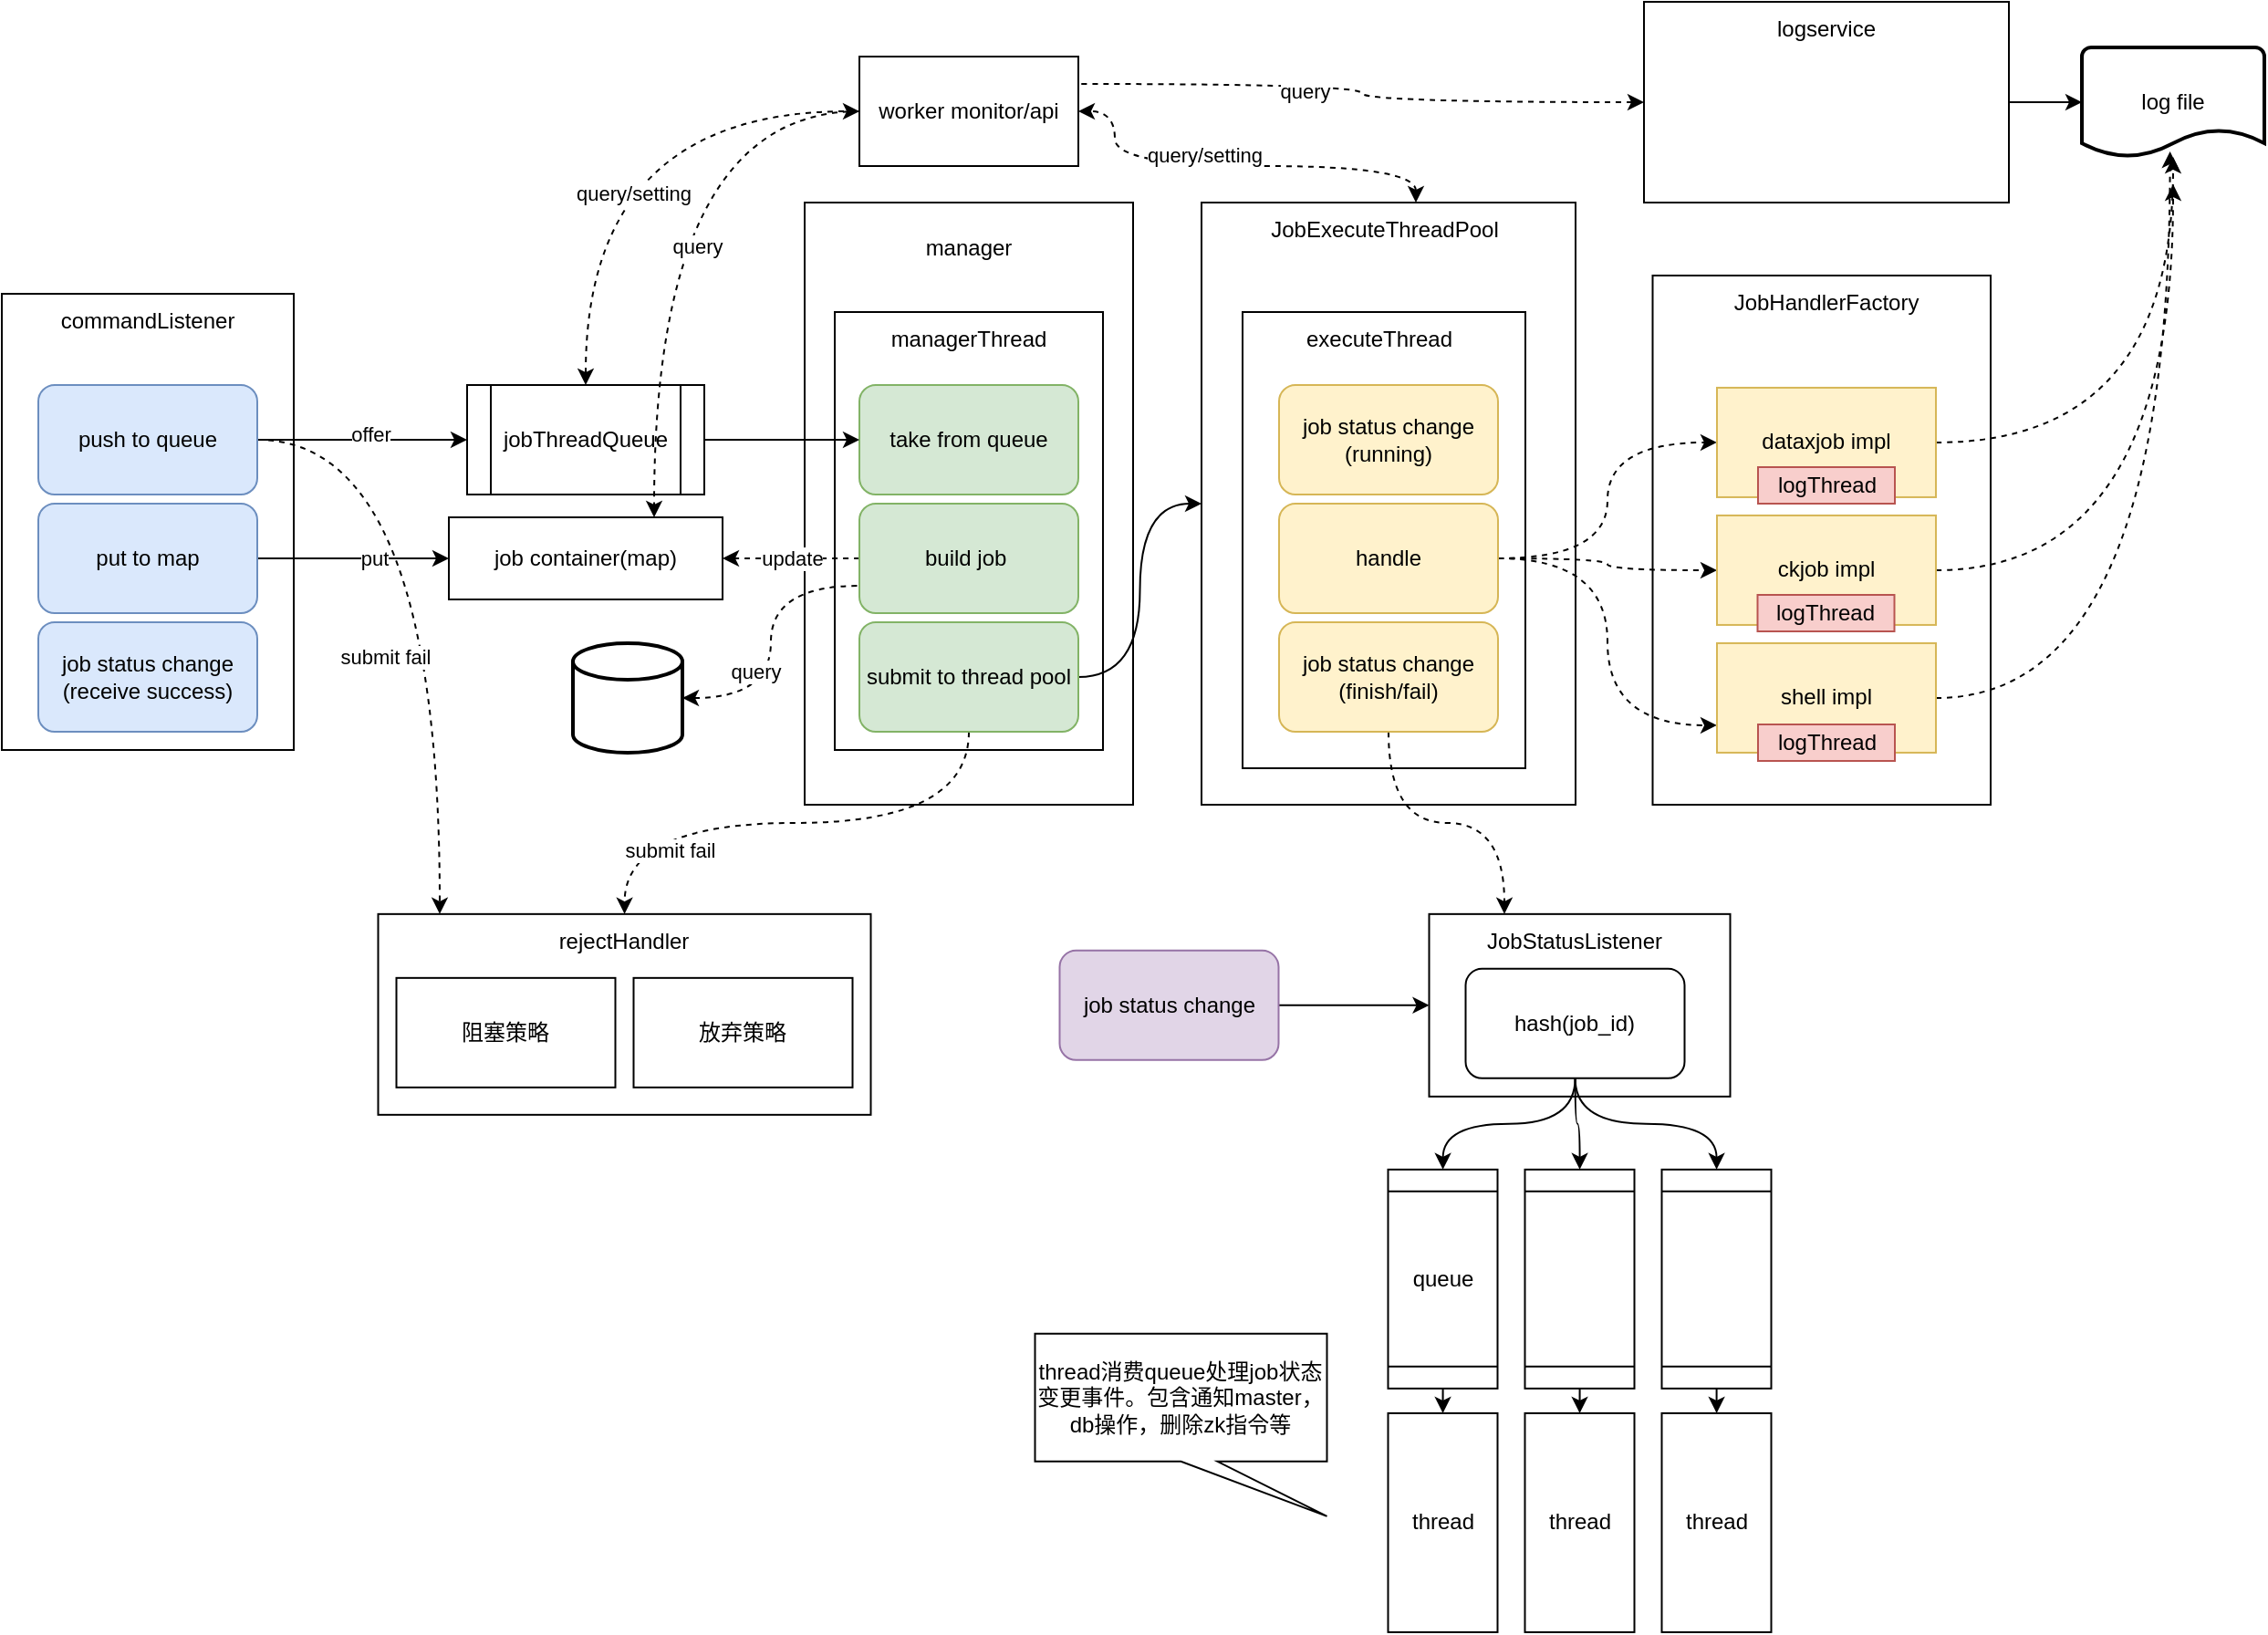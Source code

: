 <mxfile version="15.9.6" type="github">
  <diagram id="Te5YY8LxiNCL_96-FdH6" name="第 1 页">
    <mxGraphModel dx="4075" dy="4357" grid="1" gridSize="10" guides="1" tooltips="1" connect="1" arrows="1" fold="1" page="1" pageScale="1" pageWidth="1169" pageHeight="1654" math="0" shadow="0">
      <root>
        <mxCell id="0" />
        <mxCell id="1" parent="0" />
        <mxCell id="dTmaL1U6KmH8cPu5LNKW-171" style="edgeStyle=orthogonalEdgeStyle;curved=1;rounded=0;orthogonalLoop=1;jettySize=auto;html=1;entryX=0;entryY=0.5;entryDx=0;entryDy=0;entryPerimeter=0;startArrow=none;startFill=0;endArrow=classic;endFill=1;" edge="1" parent="1" source="dTmaL1U6KmH8cPu5LNKW-111" target="dTmaL1U6KmH8cPu5LNKW-160">
          <mxGeometry relative="1" as="geometry" />
        </mxCell>
        <mxCell id="dTmaL1U6KmH8cPu5LNKW-111" value="" style="rounded=0;whiteSpace=wrap;html=1;" vertex="1" parent="1">
          <mxGeometry x="-1360" y="-2300" width="200" height="110" as="geometry" />
        </mxCell>
        <mxCell id="dTmaL1U6KmH8cPu5LNKW-47" value="" style="whiteSpace=wrap;html=1;" vertex="1" parent="1">
          <mxGeometry x="-1820" y="-2190" width="180" height="330" as="geometry" />
        </mxCell>
        <mxCell id="dTmaL1U6KmH8cPu5LNKW-146" value="" style="rounded=0;whiteSpace=wrap;html=1;" vertex="1" parent="1">
          <mxGeometry x="-1803.5" y="-2130" width="147" height="240" as="geometry" />
        </mxCell>
        <mxCell id="dTmaL1U6KmH8cPu5LNKW-131" value="" style="rounded=0;whiteSpace=wrap;html=1;" vertex="1" parent="1">
          <mxGeometry x="-2260" y="-2140" width="160" height="250" as="geometry" />
        </mxCell>
        <mxCell id="dTmaL1U6KmH8cPu5LNKW-108" style="edgeStyle=orthogonalEdgeStyle;curved=1;rounded=0;orthogonalLoop=1;jettySize=auto;html=1;entryX=1;entryY=0.5;entryDx=0;entryDy=0;dashed=1;startArrow=classic;startFill=1;" edge="1" parent="1" source="dTmaL1U6KmH8cPu5LNKW-19" target="dTmaL1U6KmH8cPu5LNKW-93">
          <mxGeometry relative="1" as="geometry">
            <Array as="points">
              <mxPoint x="-1485" y="-2210" />
              <mxPoint x="-1650" y="-2210" />
              <mxPoint x="-1650" y="-2240" />
            </Array>
          </mxGeometry>
        </mxCell>
        <mxCell id="dTmaL1U6KmH8cPu5LNKW-109" value="query/setting" style="edgeLabel;html=1;align=center;verticalAlign=middle;resizable=0;points=[];" vertex="1" connectable="0" parent="dTmaL1U6KmH8cPu5LNKW-108">
          <mxGeometry x="0.158" y="-6" relative="1" as="geometry">
            <mxPoint as="offset" />
          </mxGeometry>
        </mxCell>
        <mxCell id="dTmaL1U6KmH8cPu5LNKW-19" value="" style="whiteSpace=wrap;html=1;" vertex="1" parent="1">
          <mxGeometry x="-1602.5" y="-2190" width="205" height="330" as="geometry" />
        </mxCell>
        <mxCell id="dTmaL1U6KmH8cPu5LNKW-101" value="" style="rounded=0;whiteSpace=wrap;html=1;" vertex="1" parent="1">
          <mxGeometry x="-1580" y="-2130" width="155" height="250" as="geometry" />
        </mxCell>
        <mxCell id="dTmaL1U6KmH8cPu5LNKW-85" value="" style="whiteSpace=wrap;html=1;" vertex="1" parent="1">
          <mxGeometry x="-1355.25" y="-2150" width="185.25" height="290" as="geometry" />
        </mxCell>
        <mxCell id="dTmaL1U6KmH8cPu5LNKW-107" style="edgeStyle=orthogonalEdgeStyle;curved=1;rounded=0;orthogonalLoop=1;jettySize=auto;html=1;entryX=0;entryY=0.5;entryDx=0;entryDy=0;dashed=1;startArrow=classic;startFill=1;" edge="1" parent="1" source="dTmaL1U6KmH8cPu5LNKW-16" target="dTmaL1U6KmH8cPu5LNKW-93">
          <mxGeometry relative="1" as="geometry">
            <Array as="points">
              <mxPoint x="-1940" y="-2240" />
            </Array>
          </mxGeometry>
        </mxCell>
        <mxCell id="dTmaL1U6KmH8cPu5LNKW-110" value="query/setting" style="edgeLabel;html=1;align=center;verticalAlign=middle;resizable=0;points=[];" vertex="1" connectable="0" parent="dTmaL1U6KmH8cPu5LNKW-107">
          <mxGeometry x="-0.293" y="-26" relative="1" as="geometry">
            <mxPoint y="1" as="offset" />
          </mxGeometry>
        </mxCell>
        <mxCell id="dTmaL1U6KmH8cPu5LNKW-16" value="jobThreadQueue" style="shape=process;whiteSpace=wrap;html=1;backgroundOutline=1;" vertex="1" parent="1">
          <mxGeometry x="-2005" y="-2090" width="130" height="60" as="geometry" />
        </mxCell>
        <mxCell id="dTmaL1U6KmH8cPu5LNKW-18" value="" style="rounded=0;whiteSpace=wrap;html=1;" vertex="1" parent="1">
          <mxGeometry x="-1477.75" y="-1800.08" width="165" height="100" as="geometry" />
        </mxCell>
        <mxCell id="dTmaL1U6KmH8cPu5LNKW-103" style="edgeStyle=orthogonalEdgeStyle;curved=1;rounded=0;orthogonalLoop=1;jettySize=auto;html=1;entryX=0;entryY=0.5;entryDx=0;entryDy=0;dashed=1;" edge="1" parent="1" source="dTmaL1U6KmH8cPu5LNKW-20" target="dTmaL1U6KmH8cPu5LNKW-80">
          <mxGeometry relative="1" as="geometry" />
        </mxCell>
        <mxCell id="dTmaL1U6KmH8cPu5LNKW-104" style="edgeStyle=orthogonalEdgeStyle;curved=1;rounded=0;orthogonalLoop=1;jettySize=auto;html=1;dashed=1;" edge="1" parent="1" source="dTmaL1U6KmH8cPu5LNKW-20" target="dTmaL1U6KmH8cPu5LNKW-79">
          <mxGeometry relative="1" as="geometry" />
        </mxCell>
        <mxCell id="dTmaL1U6KmH8cPu5LNKW-105" style="edgeStyle=orthogonalEdgeStyle;curved=1;rounded=0;orthogonalLoop=1;jettySize=auto;html=1;entryX=0;entryY=0.75;entryDx=0;entryDy=0;dashed=1;" edge="1" parent="1" source="dTmaL1U6KmH8cPu5LNKW-20" target="dTmaL1U6KmH8cPu5LNKW-81">
          <mxGeometry relative="1" as="geometry" />
        </mxCell>
        <mxCell id="dTmaL1U6KmH8cPu5LNKW-20" value="handle" style="rounded=1;whiteSpace=wrap;html=1;fillColor=#fff2cc;strokeColor=#d6b656;" vertex="1" parent="1">
          <mxGeometry x="-1560" y="-2025" width="120" height="60" as="geometry" />
        </mxCell>
        <mxCell id="dTmaL1U6KmH8cPu5LNKW-22" value="job status change&lt;br&gt;(running)" style="rounded=1;whiteSpace=wrap;html=1;fillColor=#fff2cc;strokeColor=#d6b656;" vertex="1" parent="1">
          <mxGeometry x="-1560" y="-2090" width="120" height="60" as="geometry" />
        </mxCell>
        <mxCell id="dTmaL1U6KmH8cPu5LNKW-178" style="edgeStyle=orthogonalEdgeStyle;curved=1;rounded=0;orthogonalLoop=1;jettySize=auto;html=1;entryX=0.25;entryY=0;entryDx=0;entryDy=0;startArrow=none;startFill=0;endArrow=classic;endFill=1;dashed=1;" edge="1" parent="1" source="dTmaL1U6KmH8cPu5LNKW-23" target="dTmaL1U6KmH8cPu5LNKW-18">
          <mxGeometry relative="1" as="geometry" />
        </mxCell>
        <mxCell id="dTmaL1U6KmH8cPu5LNKW-23" value="job status change&lt;br&gt;(finish/fail)" style="rounded=1;whiteSpace=wrap;html=1;fillColor=#fff2cc;strokeColor=#d6b656;" vertex="1" parent="1">
          <mxGeometry x="-1560" y="-1960" width="120" height="60" as="geometry" />
        </mxCell>
        <mxCell id="dTmaL1U6KmH8cPu5LNKW-24" value="JobExecuteThreadPool" style="text;html=1;strokeColor=none;fillColor=none;align=center;verticalAlign=middle;whiteSpace=wrap;rounded=0;" vertex="1" parent="1">
          <mxGeometry x="-1532.5" y="-2190" width="60" height="30" as="geometry" />
        </mxCell>
        <mxCell id="dTmaL1U6KmH8cPu5LNKW-172" style="edgeStyle=orthogonalEdgeStyle;curved=1;rounded=0;orthogonalLoop=1;jettySize=auto;html=1;entryX=0;entryY=0.5;entryDx=0;entryDy=0;startArrow=none;startFill=0;endArrow=classic;endFill=1;" edge="1" parent="1" source="dTmaL1U6KmH8cPu5LNKW-27" target="dTmaL1U6KmH8cPu5LNKW-44">
          <mxGeometry relative="1" as="geometry" />
        </mxCell>
        <mxCell id="dTmaL1U6KmH8cPu5LNKW-27" value="queue" style="shape=process;whiteSpace=wrap;html=1;backgroundOutline=1;direction=south;" vertex="1" parent="1">
          <mxGeometry x="-1500.25" y="-1660.08" width="60" height="120" as="geometry" />
        </mxCell>
        <mxCell id="dTmaL1U6KmH8cPu5LNKW-173" style="edgeStyle=orthogonalEdgeStyle;curved=1;rounded=0;orthogonalLoop=1;jettySize=auto;html=1;entryX=0;entryY=0.5;entryDx=0;entryDy=0;startArrow=none;startFill=0;endArrow=classic;endFill=1;" edge="1" parent="1" source="dTmaL1U6KmH8cPu5LNKW-28" target="dTmaL1U6KmH8cPu5LNKW-45">
          <mxGeometry relative="1" as="geometry" />
        </mxCell>
        <mxCell id="dTmaL1U6KmH8cPu5LNKW-28" value="" style="shape=process;whiteSpace=wrap;html=1;backgroundOutline=1;direction=south;" vertex="1" parent="1">
          <mxGeometry x="-1425.25" y="-1660.08" width="60" height="120" as="geometry" />
        </mxCell>
        <mxCell id="dTmaL1U6KmH8cPu5LNKW-174" value="" style="edgeStyle=orthogonalEdgeStyle;curved=1;rounded=0;orthogonalLoop=1;jettySize=auto;html=1;startArrow=none;startFill=0;endArrow=classic;endFill=1;" edge="1" parent="1" source="dTmaL1U6KmH8cPu5LNKW-29" target="dTmaL1U6KmH8cPu5LNKW-46">
          <mxGeometry relative="1" as="geometry" />
        </mxCell>
        <mxCell id="dTmaL1U6KmH8cPu5LNKW-29" value="" style="shape=process;whiteSpace=wrap;html=1;backgroundOutline=1;direction=south;" vertex="1" parent="1">
          <mxGeometry x="-1350.25" y="-1660.08" width="60" height="120" as="geometry" />
        </mxCell>
        <mxCell id="dTmaL1U6KmH8cPu5LNKW-64" style="edgeStyle=orthogonalEdgeStyle;curved=1;rounded=0;orthogonalLoop=1;jettySize=auto;html=1;" edge="1" parent="1" source="dTmaL1U6KmH8cPu5LNKW-35" target="dTmaL1U6KmH8cPu5LNKW-27">
          <mxGeometry relative="1" as="geometry" />
        </mxCell>
        <mxCell id="dTmaL1U6KmH8cPu5LNKW-65" style="edgeStyle=orthogonalEdgeStyle;curved=1;rounded=0;orthogonalLoop=1;jettySize=auto;html=1;" edge="1" parent="1" source="dTmaL1U6KmH8cPu5LNKW-35" target="dTmaL1U6KmH8cPu5LNKW-28">
          <mxGeometry relative="1" as="geometry" />
        </mxCell>
        <mxCell id="dTmaL1U6KmH8cPu5LNKW-66" style="edgeStyle=orthogonalEdgeStyle;curved=1;rounded=0;orthogonalLoop=1;jettySize=auto;html=1;" edge="1" parent="1" source="dTmaL1U6KmH8cPu5LNKW-35" target="dTmaL1U6KmH8cPu5LNKW-29">
          <mxGeometry relative="1" as="geometry" />
        </mxCell>
        <mxCell id="dTmaL1U6KmH8cPu5LNKW-35" value="hash(job_id)" style="rounded=1;whiteSpace=wrap;html=1;" vertex="1" parent="1">
          <mxGeometry x="-1457.75" y="-1770.08" width="120" height="60" as="geometry" />
        </mxCell>
        <mxCell id="dTmaL1U6KmH8cPu5LNKW-36" value="JobStatusListener" style="text;html=1;strokeColor=none;fillColor=none;align=center;verticalAlign=middle;whiteSpace=wrap;rounded=0;" vertex="1" parent="1">
          <mxGeometry x="-1427.75" y="-1800.08" width="60" height="30" as="geometry" />
        </mxCell>
        <mxCell id="dTmaL1U6KmH8cPu5LNKW-42" value="job status change&lt;br&gt;(receive success)" style="rounded=1;whiteSpace=wrap;html=1;fillColor=#dae8fc;strokeColor=#6c8ebf;" vertex="1" parent="1">
          <mxGeometry x="-2240" y="-1960" width="120" height="60" as="geometry" />
        </mxCell>
        <mxCell id="dTmaL1U6KmH8cPu5LNKW-44" value="thread" style="rounded=0;whiteSpace=wrap;html=1;direction=south;" vertex="1" parent="1">
          <mxGeometry x="-1500.25" y="-1526.55" width="60" height="120" as="geometry" />
        </mxCell>
        <mxCell id="dTmaL1U6KmH8cPu5LNKW-45" value="thread" style="rounded=0;whiteSpace=wrap;html=1;direction=south;" vertex="1" parent="1">
          <mxGeometry x="-1425.25" y="-1526.55" width="60" height="120" as="geometry" />
        </mxCell>
        <mxCell id="dTmaL1U6KmH8cPu5LNKW-46" value="thread" style="rounded=0;whiteSpace=wrap;html=1;direction=south;" vertex="1" parent="1">
          <mxGeometry x="-1350.25" y="-1526.55" width="60" height="120" as="geometry" />
        </mxCell>
        <mxCell id="dTmaL1U6KmH8cPu5LNKW-48" value="take from queue" style="rounded=1;whiteSpace=wrap;html=1;fillColor=#d5e8d4;strokeColor=#82b366;" vertex="1" parent="1">
          <mxGeometry x="-1790" y="-2090" width="120" height="60" as="geometry" />
        </mxCell>
        <mxCell id="dTmaL1U6KmH8cPu5LNKW-50" style="edgeStyle=orthogonalEdgeStyle;curved=1;rounded=0;orthogonalLoop=1;jettySize=auto;html=1;" edge="1" parent="1" source="dTmaL1U6KmH8cPu5LNKW-49" target="dTmaL1U6KmH8cPu5LNKW-16">
          <mxGeometry relative="1" as="geometry" />
        </mxCell>
        <mxCell id="dTmaL1U6KmH8cPu5LNKW-139" value="offer" style="edgeLabel;html=1;align=center;verticalAlign=middle;resizable=0;points=[];" vertex="1" connectable="0" parent="dTmaL1U6KmH8cPu5LNKW-50">
          <mxGeometry x="0.067" y="3" relative="1" as="geometry">
            <mxPoint as="offset" />
          </mxGeometry>
        </mxCell>
        <mxCell id="dTmaL1U6KmH8cPu5LNKW-75" style="edgeStyle=orthogonalEdgeStyle;curved=1;rounded=0;orthogonalLoop=1;jettySize=auto;html=1;dashed=1;" edge="1" parent="1" source="dTmaL1U6KmH8cPu5LNKW-49" target="dTmaL1U6KmH8cPu5LNKW-55">
          <mxGeometry relative="1" as="geometry">
            <Array as="points">
              <mxPoint x="-2020" y="-2060" />
            </Array>
          </mxGeometry>
        </mxCell>
        <mxCell id="dTmaL1U6KmH8cPu5LNKW-76" value="submit fail" style="edgeLabel;html=1;align=center;verticalAlign=middle;resizable=0;points=[];" vertex="1" connectable="0" parent="dTmaL1U6KmH8cPu5LNKW-75">
          <mxGeometry x="0.172" y="-6" relative="1" as="geometry">
            <mxPoint x="-24" y="8" as="offset" />
          </mxGeometry>
        </mxCell>
        <mxCell id="dTmaL1U6KmH8cPu5LNKW-140" style="edgeStyle=orthogonalEdgeStyle;curved=1;rounded=0;orthogonalLoop=1;jettySize=auto;html=1;entryX=0;entryY=0.5;entryDx=0;entryDy=0;startArrow=none;startFill=0;endArrow=classic;endFill=1;" edge="1" parent="1" source="dTmaL1U6KmH8cPu5LNKW-142" target="dTmaL1U6KmH8cPu5LNKW-106">
          <mxGeometry relative="1" as="geometry" />
        </mxCell>
        <mxCell id="dTmaL1U6KmH8cPu5LNKW-141" value="put&lt;br&gt;" style="edgeLabel;html=1;align=center;verticalAlign=middle;resizable=0;points=[];" vertex="1" connectable="0" parent="dTmaL1U6KmH8cPu5LNKW-140">
          <mxGeometry x="0.211" relative="1" as="geometry">
            <mxPoint as="offset" />
          </mxGeometry>
        </mxCell>
        <mxCell id="dTmaL1U6KmH8cPu5LNKW-49" value="push to queue" style="rounded=1;whiteSpace=wrap;html=1;fillColor=#dae8fc;strokeColor=#6c8ebf;" vertex="1" parent="1">
          <mxGeometry x="-2240" y="-2090" width="120" height="60" as="geometry" />
        </mxCell>
        <mxCell id="dTmaL1U6KmH8cPu5LNKW-51" value="manager" style="text;html=1;strokeColor=none;fillColor=none;align=center;verticalAlign=middle;whiteSpace=wrap;rounded=0;" vertex="1" parent="1">
          <mxGeometry x="-1760" y="-2180" width="60" height="30" as="geometry" />
        </mxCell>
        <mxCell id="dTmaL1U6KmH8cPu5LNKW-60" style="edgeStyle=orthogonalEdgeStyle;curved=1;rounded=0;orthogonalLoop=1;jettySize=auto;html=1;" edge="1" parent="1" source="dTmaL1U6KmH8cPu5LNKW-53" target="dTmaL1U6KmH8cPu5LNKW-19">
          <mxGeometry relative="1" as="geometry" />
        </mxCell>
        <mxCell id="dTmaL1U6KmH8cPu5LNKW-73" style="edgeStyle=orthogonalEdgeStyle;curved=1;rounded=0;orthogonalLoop=1;jettySize=auto;html=1;dashed=1;exitX=0.5;exitY=1;exitDx=0;exitDy=0;" edge="1" parent="1" source="dTmaL1U6KmH8cPu5LNKW-53" target="dTmaL1U6KmH8cPu5LNKW-55">
          <mxGeometry relative="1" as="geometry" />
        </mxCell>
        <mxCell id="dTmaL1U6KmH8cPu5LNKW-74" value="submit fail" style="edgeLabel;html=1;align=center;verticalAlign=middle;resizable=0;points=[];" vertex="1" connectable="0" parent="dTmaL1U6KmH8cPu5LNKW-73">
          <mxGeometry x="-0.2" y="21" relative="1" as="geometry">
            <mxPoint x="-99" y="-6" as="offset" />
          </mxGeometry>
        </mxCell>
        <mxCell id="dTmaL1U6KmH8cPu5LNKW-53" value="submit to thread pool" style="rounded=1;whiteSpace=wrap;html=1;fillColor=#d5e8d4;strokeColor=#82b366;" vertex="1" parent="1">
          <mxGeometry x="-1790" y="-1960" width="120" height="60" as="geometry" />
        </mxCell>
        <mxCell id="dTmaL1U6KmH8cPu5LNKW-55" value="" style="rounded=0;whiteSpace=wrap;html=1;" vertex="1" parent="1">
          <mxGeometry x="-2053.75" y="-1800.08" width="270" height="110" as="geometry" />
        </mxCell>
        <mxCell id="dTmaL1U6KmH8cPu5LNKW-56" value="rejectHandler" style="text;html=1;strokeColor=none;fillColor=none;align=center;verticalAlign=middle;whiteSpace=wrap;rounded=0;" vertex="1" parent="1">
          <mxGeometry x="-1948.75" y="-1800.08" width="60" height="30" as="geometry" />
        </mxCell>
        <mxCell id="dTmaL1U6KmH8cPu5LNKW-69" value="&lt;span&gt;thread消费queue处理job状态变更事件。包含通知master，db操作，删除zk指令等&lt;br&gt;&lt;/span&gt;" style="shape=callout;whiteSpace=wrap;html=1;perimeter=calloutPerimeter;position2=1;" vertex="1" parent="1">
          <mxGeometry x="-1693.75" y="-1570.08" width="160" height="100" as="geometry" />
        </mxCell>
        <mxCell id="dTmaL1U6KmH8cPu5LNKW-70" value="阻塞策略" style="rounded=0;whiteSpace=wrap;html=1;" vertex="1" parent="1">
          <mxGeometry x="-2043.75" y="-1765.08" width="120" height="60" as="geometry" />
        </mxCell>
        <mxCell id="dTmaL1U6KmH8cPu5LNKW-71" value="放弃策略" style="rounded=0;whiteSpace=wrap;html=1;" vertex="1" parent="1">
          <mxGeometry x="-1913.75" y="-1765.08" width="120" height="60" as="geometry" />
        </mxCell>
        <mxCell id="dTmaL1U6KmH8cPu5LNKW-162" style="edgeStyle=orthogonalEdgeStyle;curved=1;rounded=0;orthogonalLoop=1;jettySize=auto;html=1;dashed=1;startArrow=none;startFill=0;endArrow=classic;endFill=1;" edge="1" parent="1" source="dTmaL1U6KmH8cPu5LNKW-79">
          <mxGeometry relative="1" as="geometry">
            <mxPoint x="-1070" y="-2200" as="targetPoint" />
            <Array as="points">
              <mxPoint x="-1070" y="-1988" />
            </Array>
          </mxGeometry>
        </mxCell>
        <mxCell id="dTmaL1U6KmH8cPu5LNKW-79" value="ckjob impl" style="rounded=0;whiteSpace=wrap;html=1;fillColor=#fff2cc;strokeColor=#d6b656;" vertex="1" parent="1">
          <mxGeometry x="-1320" y="-2018.53" width="120" height="60" as="geometry" />
        </mxCell>
        <mxCell id="dTmaL1U6KmH8cPu5LNKW-161" style="edgeStyle=orthogonalEdgeStyle;curved=1;rounded=0;orthogonalLoop=1;jettySize=auto;html=1;dashed=1;startArrow=none;startFill=0;endArrow=classic;endFill=1;" edge="1" parent="1" source="dTmaL1U6KmH8cPu5LNKW-80" target="dTmaL1U6KmH8cPu5LNKW-160">
          <mxGeometry relative="1" as="geometry" />
        </mxCell>
        <mxCell id="dTmaL1U6KmH8cPu5LNKW-80" value="dataxjob impl" style="rounded=0;whiteSpace=wrap;html=1;fillColor=#fff2cc;strokeColor=#d6b656;" vertex="1" parent="1">
          <mxGeometry x="-1320" y="-2088.53" width="120" height="60" as="geometry" />
        </mxCell>
        <mxCell id="dTmaL1U6KmH8cPu5LNKW-163" style="edgeStyle=orthogonalEdgeStyle;curved=1;rounded=0;orthogonalLoop=1;jettySize=auto;html=1;entryX=0.483;entryY=0.95;entryDx=0;entryDy=0;entryPerimeter=0;dashed=1;startArrow=none;startFill=0;endArrow=classic;endFill=1;" edge="1" parent="1" source="dTmaL1U6KmH8cPu5LNKW-81" target="dTmaL1U6KmH8cPu5LNKW-160">
          <mxGeometry relative="1" as="geometry" />
        </mxCell>
        <mxCell id="dTmaL1U6KmH8cPu5LNKW-81" value="shell impl" style="rounded=0;whiteSpace=wrap;html=1;fillColor=#fff2cc;strokeColor=#d6b656;" vertex="1" parent="1">
          <mxGeometry x="-1320" y="-1948.53" width="120" height="60" as="geometry" />
        </mxCell>
        <mxCell id="dTmaL1U6KmH8cPu5LNKW-86" value="JobHandlerFactory" style="text;html=1;strokeColor=none;fillColor=none;align=center;verticalAlign=middle;whiteSpace=wrap;rounded=0;" vertex="1" parent="1">
          <mxGeometry x="-1290.25" y="-2150" width="60" height="30" as="geometry" />
        </mxCell>
        <mxCell id="dTmaL1U6KmH8cPu5LNKW-92" style="edgeStyle=orthogonalEdgeStyle;curved=1;rounded=0;orthogonalLoop=1;jettySize=auto;html=1;" edge="1" parent="1" source="dTmaL1U6KmH8cPu5LNKW-16" target="dTmaL1U6KmH8cPu5LNKW-48">
          <mxGeometry relative="1" as="geometry" />
        </mxCell>
        <mxCell id="dTmaL1U6KmH8cPu5LNKW-143" style="edgeStyle=orthogonalEdgeStyle;curved=1;rounded=0;orthogonalLoop=1;jettySize=auto;html=1;entryX=0.75;entryY=0;entryDx=0;entryDy=0;startArrow=none;startFill=0;endArrow=classic;endFill=1;dashed=1;" edge="1" parent="1" source="dTmaL1U6KmH8cPu5LNKW-93" target="dTmaL1U6KmH8cPu5LNKW-106">
          <mxGeometry relative="1" as="geometry" />
        </mxCell>
        <mxCell id="dTmaL1U6KmH8cPu5LNKW-144" value="query" style="edgeLabel;html=1;align=center;verticalAlign=middle;resizable=0;points=[];" vertex="1" connectable="0" parent="dTmaL1U6KmH8cPu5LNKW-143">
          <mxGeometry x="0.113" y="23" relative="1" as="geometry">
            <mxPoint as="offset" />
          </mxGeometry>
        </mxCell>
        <mxCell id="dTmaL1U6KmH8cPu5LNKW-93" value="worker monitor/api" style="rounded=0;whiteSpace=wrap;html=1;" vertex="1" parent="1">
          <mxGeometry x="-1790" y="-2270" width="120" height="60" as="geometry" />
        </mxCell>
        <mxCell id="dTmaL1U6KmH8cPu5LNKW-99" style="edgeStyle=orthogonalEdgeStyle;curved=1;rounded=0;orthogonalLoop=1;jettySize=auto;html=1;entryX=0;entryY=0.5;entryDx=0;entryDy=0;" edge="1" parent="1" source="dTmaL1U6KmH8cPu5LNKW-98" target="dTmaL1U6KmH8cPu5LNKW-18">
          <mxGeometry relative="1" as="geometry" />
        </mxCell>
        <mxCell id="dTmaL1U6KmH8cPu5LNKW-98" value="job status change" style="rounded=1;whiteSpace=wrap;html=1;fillColor=#e1d5e7;strokeColor=#9673a6;" vertex="1" parent="1">
          <mxGeometry x="-1680.25" y="-1780.08" width="120" height="60" as="geometry" />
        </mxCell>
        <mxCell id="dTmaL1U6KmH8cPu5LNKW-102" value="executeThread" style="text;html=1;strokeColor=none;fillColor=none;align=center;verticalAlign=middle;whiteSpace=wrap;rounded=0;" vertex="1" parent="1">
          <mxGeometry x="-1535" y="-2130" width="60" height="30" as="geometry" />
        </mxCell>
        <mxCell id="dTmaL1U6KmH8cPu5LNKW-106" value="job container(map)" style="rounded=0;whiteSpace=wrap;html=1;" vertex="1" parent="1">
          <mxGeometry x="-2015" y="-2017.5" width="150" height="45" as="geometry" />
        </mxCell>
        <mxCell id="dTmaL1U6KmH8cPu5LNKW-152" style="edgeStyle=orthogonalEdgeStyle;curved=1;rounded=0;orthogonalLoop=1;jettySize=auto;html=1;entryX=1;entryY=0.25;entryDx=0;entryDy=0;dashed=1;startArrow=classic;startFill=1;endArrow=none;endFill=0;" edge="1" parent="1" source="dTmaL1U6KmH8cPu5LNKW-111" target="dTmaL1U6KmH8cPu5LNKW-93">
          <mxGeometry relative="1" as="geometry" />
        </mxCell>
        <mxCell id="dTmaL1U6KmH8cPu5LNKW-156" value="query" style="edgeLabel;html=1;align=center;verticalAlign=middle;resizable=0;points=[];" vertex="1" connectable="0" parent="dTmaL1U6KmH8cPu5LNKW-152">
          <mxGeometry x="0.229" y="4" relative="1" as="geometry">
            <mxPoint as="offset" />
          </mxGeometry>
        </mxCell>
        <mxCell id="dTmaL1U6KmH8cPu5LNKW-132" value="commandListener" style="text;html=1;strokeColor=none;fillColor=none;align=center;verticalAlign=middle;whiteSpace=wrap;rounded=0;" vertex="1" parent="1">
          <mxGeometry x="-2210" y="-2140" width="60" height="30" as="geometry" />
        </mxCell>
        <mxCell id="dTmaL1U6KmH8cPu5LNKW-137" style="edgeStyle=orthogonalEdgeStyle;curved=1;rounded=0;orthogonalLoop=1;jettySize=auto;html=1;dashed=1;startArrow=none;startFill=0;endArrow=classic;endFill=1;" edge="1" parent="1" source="dTmaL1U6KmH8cPu5LNKW-133" target="dTmaL1U6KmH8cPu5LNKW-106">
          <mxGeometry relative="1" as="geometry" />
        </mxCell>
        <mxCell id="dTmaL1U6KmH8cPu5LNKW-138" value="update" style="edgeLabel;html=1;align=center;verticalAlign=middle;resizable=0;points=[];" vertex="1" connectable="0" parent="dTmaL1U6KmH8cPu5LNKW-137">
          <mxGeometry x="0.278" y="-2" relative="1" as="geometry">
            <mxPoint x="11" y="2" as="offset" />
          </mxGeometry>
        </mxCell>
        <mxCell id="dTmaL1U6KmH8cPu5LNKW-133" value="build job&amp;nbsp;" style="rounded=1;whiteSpace=wrap;html=1;fillColor=#d5e8d4;strokeColor=#82b366;" vertex="1" parent="1">
          <mxGeometry x="-1790" y="-2025" width="120" height="60" as="geometry" />
        </mxCell>
        <mxCell id="dTmaL1U6KmH8cPu5LNKW-136" style="edgeStyle=orthogonalEdgeStyle;curved=1;rounded=0;orthogonalLoop=1;jettySize=auto;html=1;dashed=1;startArrow=classic;startFill=1;entryX=0;entryY=0.75;entryDx=0;entryDy=0;endArrow=none;endFill=0;" edge="1" parent="1" source="dTmaL1U6KmH8cPu5LNKW-134" target="dTmaL1U6KmH8cPu5LNKW-133">
          <mxGeometry relative="1" as="geometry" />
        </mxCell>
        <mxCell id="dTmaL1U6KmH8cPu5LNKW-175" value="query" style="edgeLabel;html=1;align=center;verticalAlign=middle;resizable=0;points=[];" vertex="1" connectable="0" parent="dTmaL1U6KmH8cPu5LNKW-136">
          <mxGeometry x="-0.184" y="9" relative="1" as="geometry">
            <mxPoint y="1" as="offset" />
          </mxGeometry>
        </mxCell>
        <mxCell id="dTmaL1U6KmH8cPu5LNKW-134" value="" style="strokeWidth=2;html=1;shape=mxgraph.flowchart.database;whiteSpace=wrap;" vertex="1" parent="1">
          <mxGeometry x="-1947" y="-1948.53" width="60" height="60" as="geometry" />
        </mxCell>
        <mxCell id="dTmaL1U6KmH8cPu5LNKW-142" value="put to map" style="rounded=1;whiteSpace=wrap;html=1;fillColor=#dae8fc;strokeColor=#6c8ebf;" vertex="1" parent="1">
          <mxGeometry x="-2240" y="-2025" width="120" height="60" as="geometry" />
        </mxCell>
        <mxCell id="dTmaL1U6KmH8cPu5LNKW-147" value="managerThread" style="text;html=1;strokeColor=none;fillColor=none;align=center;verticalAlign=middle;whiteSpace=wrap;rounded=0;" vertex="1" parent="1">
          <mxGeometry x="-1760" y="-2130" width="60" height="30" as="geometry" />
        </mxCell>
        <mxCell id="dTmaL1U6KmH8cPu5LNKW-151" value="logservice" style="text;html=1;strokeColor=none;fillColor=none;align=center;verticalAlign=middle;whiteSpace=wrap;rounded=0;" vertex="1" parent="1">
          <mxGeometry x="-1290.25" y="-2300" width="60" height="30" as="geometry" />
        </mxCell>
        <mxCell id="dTmaL1U6KmH8cPu5LNKW-160" value="log file" style="strokeWidth=2;html=1;shape=mxgraph.flowchart.document2;whiteSpace=wrap;size=0.25;" vertex="1" parent="1">
          <mxGeometry x="-1120" y="-2275" width="100" height="60" as="geometry" />
        </mxCell>
        <mxCell id="dTmaL1U6KmH8cPu5LNKW-166" value="logThread" style="rounded=0;whiteSpace=wrap;html=1;fillColor=#f8cecc;strokeColor=#b85450;" vertex="1" parent="1">
          <mxGeometry x="-1297.5" y="-2045" width="75" height="20" as="geometry" />
        </mxCell>
        <mxCell id="dTmaL1U6KmH8cPu5LNKW-168" value="logThread" style="rounded=0;whiteSpace=wrap;html=1;fillColor=#f8cecc;strokeColor=#b85450;" vertex="1" parent="1">
          <mxGeometry x="-1297.75" y="-1975" width="75" height="20" as="geometry" />
        </mxCell>
        <mxCell id="dTmaL1U6KmH8cPu5LNKW-169" value="logThread" style="rounded=0;whiteSpace=wrap;html=1;fillColor=#f8cecc;strokeColor=#b85450;" vertex="1" parent="1">
          <mxGeometry x="-1297.5" y="-1904" width="75" height="20" as="geometry" />
        </mxCell>
      </root>
    </mxGraphModel>
  </diagram>
</mxfile>
